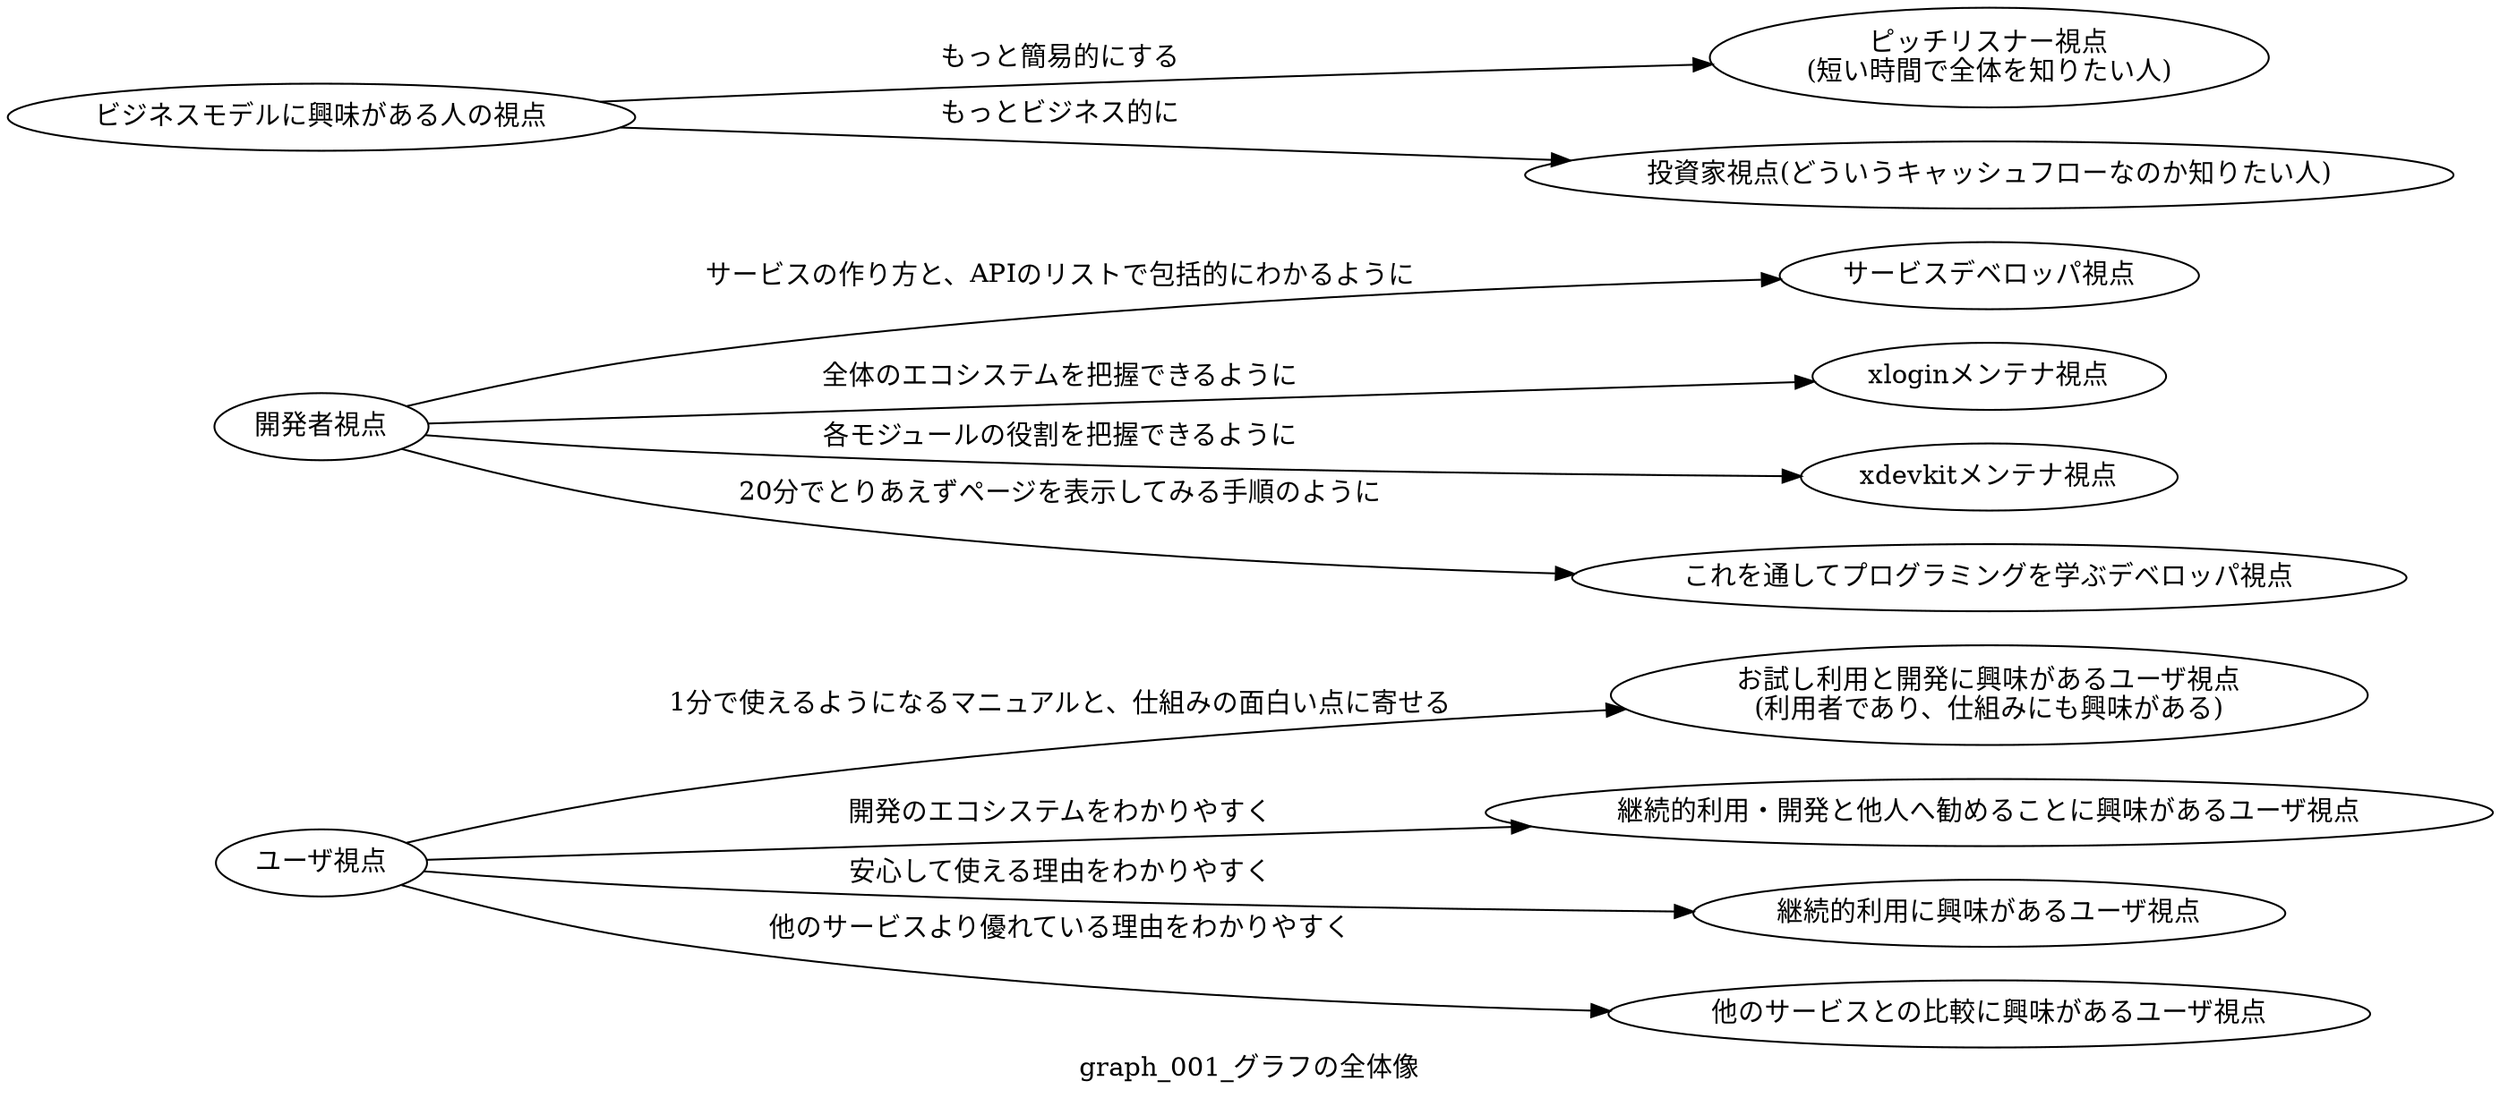 digraph G {
  rankdir="LR"
  label="graph_001_グラフの全体像"
  
  # user
  service_user [label="ユーザ視点"]
  innovator_user [label="お試し利用と開発に興味があるユーザ視点\n(利用者であり、仕組みにも興味がある)"]
  early_adopter_user [label="継続的利用・開発と他人へ勧めることに興味があるユーザ視点"]
  early_majority_user [label="継続的利用に興味があるユーザ視点"]
  last_mile_user [label="他のサービスとの比較に興味があるユーザ視点"]
  
  service_user -> innovator_user [label="1分で使えるようになるマニュアルと、仕組みの面白い点に寄せる"]
  service_user -> early_adopter_user [label="開発のエコシステムをわかりやすく"]
  service_user -> early_majority_user [label="安心して使える理由をわかりやすく"]
  service_user -> last_mile_user [label="他のサービスより優れている理由をわかりやすく"]
  
  # developer
  developer [label="開発者視点"]
  service_developer [label="サービスデベロッパ視点"]
  xlogin_developer [label="xloginメンテナ視点"]
  xdevkit_developer [label="xdevkitメンテナ視点"]
  trainee_developer [label="これを通してプログラミングを学ぶデベロッパ視点"]
  
  developer -> service_developer [label="サービスの作り方と、APIのリストで包括的にわかるように"]
  developer -> xlogin_developer [label="全体のエコシステムを把握できるように"]
  developer -> xdevkit_developer [label="各モジュールの役割を把握できるように"]
  developer -> trainee_developer [label="20分でとりあえずページを表示してみる手順のように"]
  
  
  # listener
  business_model_listener [label="ビジネスモデルに興味がある人の視点"]
  pitch_listener [label="ピッチリスナー視点\n(短い時間で全体を知りたい人)"]
  business_investor [label="投資家視点(どういうキャッシュフローなのか知りたい人)\n"]

  business_model_listener -> pitch_listener [label="もっと簡易的にする"]
  business_model_listener -> business_investor [label="もっとビジネス的に"]  
  
  
  # adjusting position
  {
      rank=same
      service_user
      developer
      business_model_listener
  }
}
